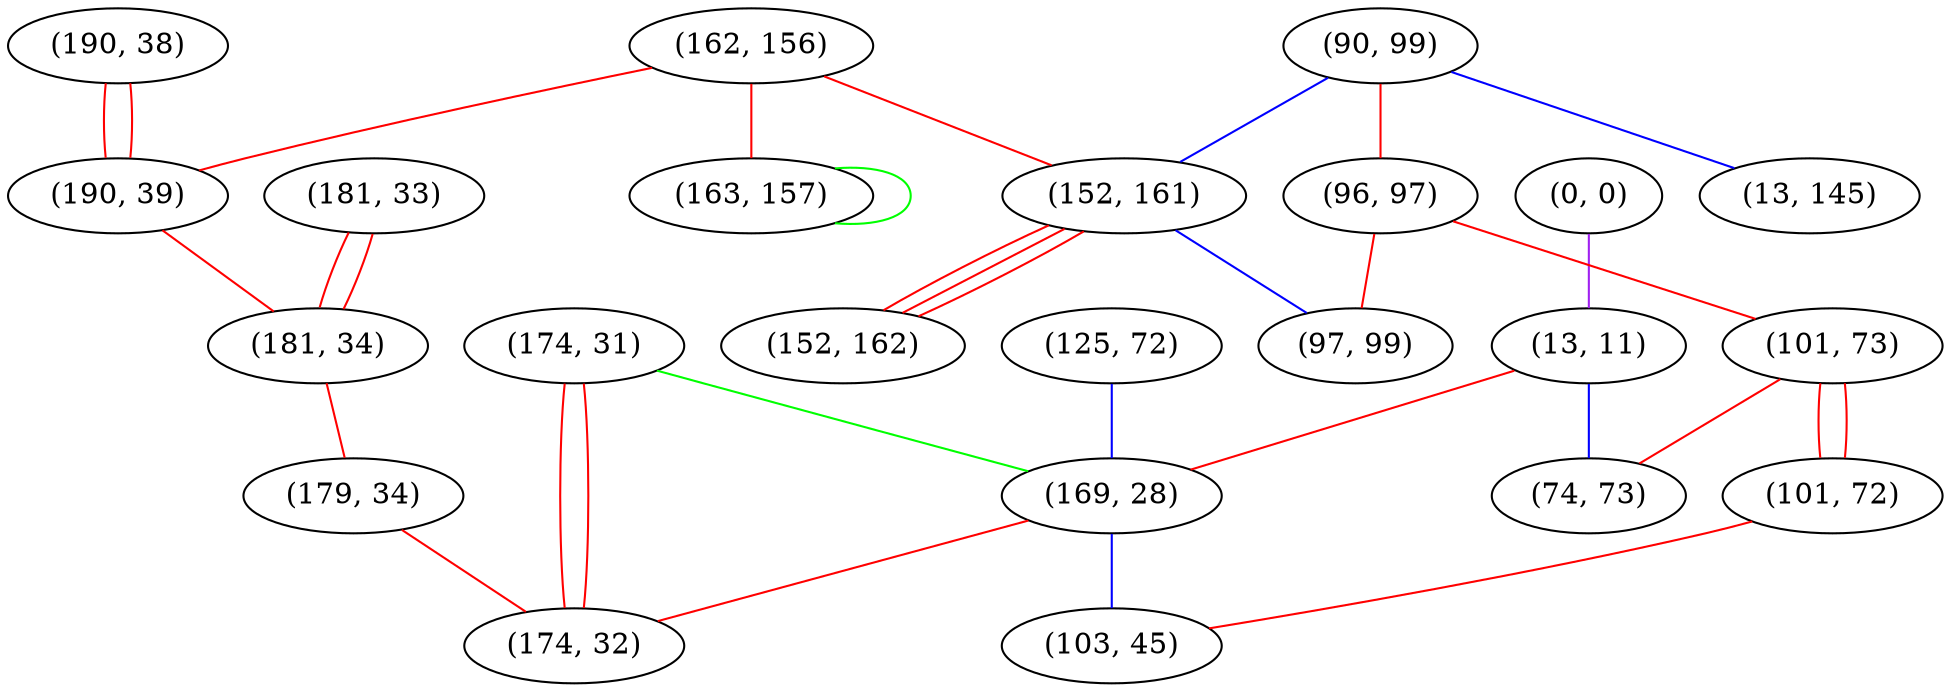 graph "" {
"(162, 156)";
"(90, 99)";
"(13, 145)";
"(0, 0)";
"(163, 157)";
"(152, 161)";
"(190, 38)";
"(96, 97)";
"(101, 73)";
"(181, 33)";
"(152, 162)";
"(190, 39)";
"(101, 72)";
"(13, 11)";
"(97, 99)";
"(174, 31)";
"(125, 72)";
"(181, 34)";
"(169, 28)";
"(179, 34)";
"(174, 32)";
"(103, 45)";
"(74, 73)";
"(162, 156)" -- "(152, 161)"  [color=red, key=0, weight=1];
"(162, 156)" -- "(190, 39)"  [color=red, key=0, weight=1];
"(162, 156)" -- "(163, 157)"  [color=red, key=0, weight=1];
"(90, 99)" -- "(96, 97)"  [color=red, key=0, weight=1];
"(90, 99)" -- "(13, 145)"  [color=blue, key=0, weight=3];
"(90, 99)" -- "(152, 161)"  [color=blue, key=0, weight=3];
"(0, 0)" -- "(13, 11)"  [color=purple, key=0, weight=4];
"(163, 157)" -- "(163, 157)"  [color=green, key=0, weight=2];
"(152, 161)" -- "(97, 99)"  [color=blue, key=0, weight=3];
"(152, 161)" -- "(152, 162)"  [color=red, key=0, weight=1];
"(152, 161)" -- "(152, 162)"  [color=red, key=1, weight=1];
"(152, 161)" -- "(152, 162)"  [color=red, key=2, weight=1];
"(190, 38)" -- "(190, 39)"  [color=red, key=0, weight=1];
"(190, 38)" -- "(190, 39)"  [color=red, key=1, weight=1];
"(96, 97)" -- "(101, 73)"  [color=red, key=0, weight=1];
"(96, 97)" -- "(97, 99)"  [color=red, key=0, weight=1];
"(101, 73)" -- "(101, 72)"  [color=red, key=0, weight=1];
"(101, 73)" -- "(101, 72)"  [color=red, key=1, weight=1];
"(101, 73)" -- "(74, 73)"  [color=red, key=0, weight=1];
"(181, 33)" -- "(181, 34)"  [color=red, key=0, weight=1];
"(181, 33)" -- "(181, 34)"  [color=red, key=1, weight=1];
"(190, 39)" -- "(181, 34)"  [color=red, key=0, weight=1];
"(101, 72)" -- "(103, 45)"  [color=red, key=0, weight=1];
"(13, 11)" -- "(74, 73)"  [color=blue, key=0, weight=3];
"(13, 11)" -- "(169, 28)"  [color=red, key=0, weight=1];
"(174, 31)" -- "(174, 32)"  [color=red, key=0, weight=1];
"(174, 31)" -- "(174, 32)"  [color=red, key=1, weight=1];
"(174, 31)" -- "(169, 28)"  [color=green, key=0, weight=2];
"(125, 72)" -- "(169, 28)"  [color=blue, key=0, weight=3];
"(181, 34)" -- "(179, 34)"  [color=red, key=0, weight=1];
"(169, 28)" -- "(103, 45)"  [color=blue, key=0, weight=3];
"(169, 28)" -- "(174, 32)"  [color=red, key=0, weight=1];
"(179, 34)" -- "(174, 32)"  [color=red, key=0, weight=1];
}
